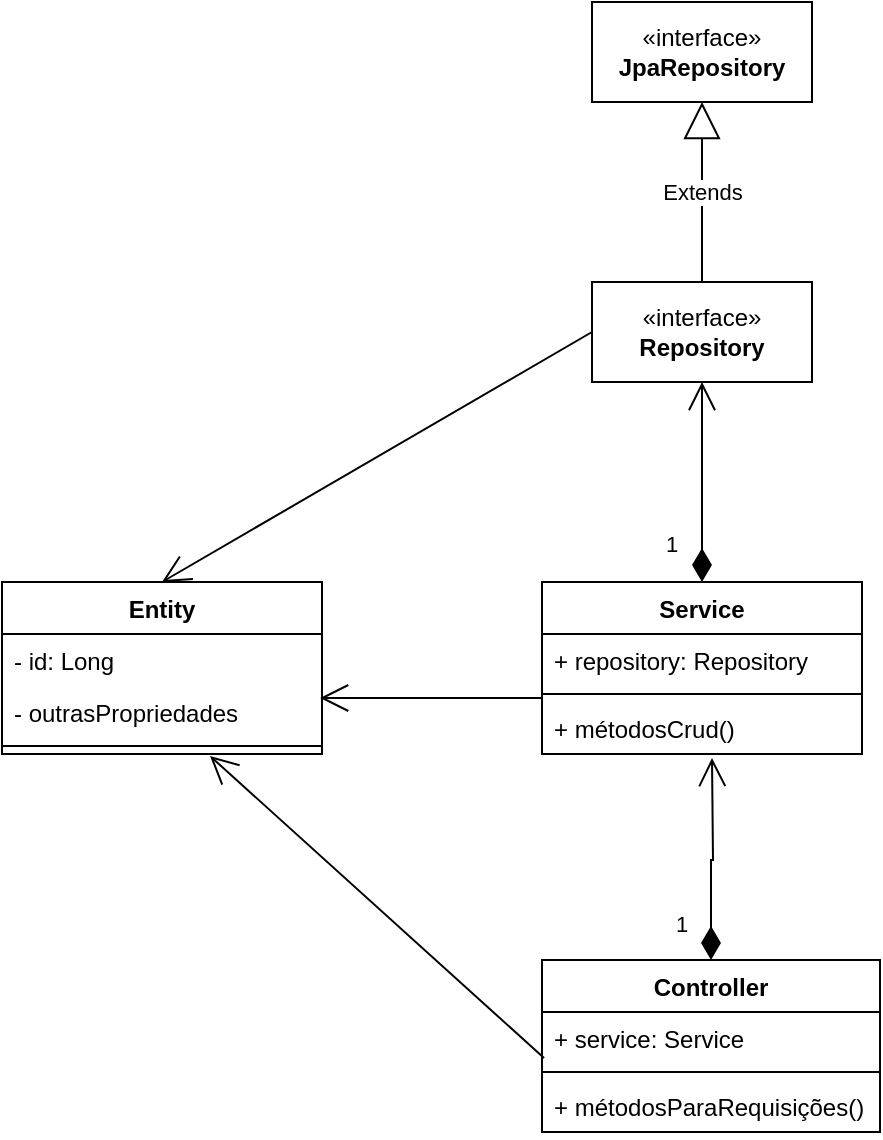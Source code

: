 <mxfile version="21.3.8" type="device">
  <diagram id="C5RBs43oDa-KdzZeNtuy" name="Page-1">
    <mxGraphModel dx="1072" dy="589" grid="0" gridSize="10" guides="1" tooltips="1" connect="1" arrows="1" fold="1" page="1" pageScale="1" pageWidth="827" pageHeight="1169" math="0" shadow="0">
      <root>
        <mxCell id="WIyWlLk6GJQsqaUBKTNV-0" />
        <mxCell id="WIyWlLk6GJQsqaUBKTNV-1" parent="WIyWlLk6GJQsqaUBKTNV-0" />
        <mxCell id="hk1EohHmFdLrDYlSDJ69-0" value="Service" style="swimlane;fontStyle=1;align=center;verticalAlign=top;childLayout=stackLayout;horizontal=1;startSize=26;horizontalStack=0;resizeParent=1;resizeParentMax=0;resizeLast=0;collapsible=1;marginBottom=0;whiteSpace=wrap;html=1;" vertex="1" parent="WIyWlLk6GJQsqaUBKTNV-1">
          <mxGeometry x="310" y="310" width="160" height="86" as="geometry" />
        </mxCell>
        <mxCell id="hk1EohHmFdLrDYlSDJ69-1" value="+ repository: Repository" style="text;strokeColor=none;fillColor=none;align=left;verticalAlign=top;spacingLeft=4;spacingRight=4;overflow=hidden;rotatable=0;points=[[0,0.5],[1,0.5]];portConstraint=eastwest;whiteSpace=wrap;html=1;" vertex="1" parent="hk1EohHmFdLrDYlSDJ69-0">
          <mxGeometry y="26" width="160" height="26" as="geometry" />
        </mxCell>
        <mxCell id="hk1EohHmFdLrDYlSDJ69-2" value="" style="line;strokeWidth=1;fillColor=none;align=left;verticalAlign=middle;spacingTop=-1;spacingLeft=3;spacingRight=3;rotatable=0;labelPosition=right;points=[];portConstraint=eastwest;strokeColor=inherit;" vertex="1" parent="hk1EohHmFdLrDYlSDJ69-0">
          <mxGeometry y="52" width="160" height="8" as="geometry" />
        </mxCell>
        <mxCell id="hk1EohHmFdLrDYlSDJ69-3" value="+ métodosCrud()" style="text;strokeColor=none;fillColor=none;align=left;verticalAlign=top;spacingLeft=4;spacingRight=4;overflow=hidden;rotatable=0;points=[[0,0.5],[1,0.5]];portConstraint=eastwest;whiteSpace=wrap;html=1;" vertex="1" parent="hk1EohHmFdLrDYlSDJ69-0">
          <mxGeometry y="60" width="160" height="26" as="geometry" />
        </mxCell>
        <mxCell id="hk1EohHmFdLrDYlSDJ69-4" value="«interface»&lt;br&gt;&lt;b&gt;Repository&lt;/b&gt;" style="html=1;whiteSpace=wrap;gradientColor=none;" vertex="1" parent="WIyWlLk6GJQsqaUBKTNV-1">
          <mxGeometry x="335" y="160" width="110" height="50" as="geometry" />
        </mxCell>
        <mxCell id="hk1EohHmFdLrDYlSDJ69-5" value="Controller" style="swimlane;fontStyle=1;align=center;verticalAlign=top;childLayout=stackLayout;horizontal=1;startSize=26;horizontalStack=0;resizeParent=1;resizeParentMax=0;resizeLast=0;collapsible=1;marginBottom=0;whiteSpace=wrap;html=1;" vertex="1" parent="WIyWlLk6GJQsqaUBKTNV-1">
          <mxGeometry x="310" y="499" width="169" height="86" as="geometry" />
        </mxCell>
        <mxCell id="hk1EohHmFdLrDYlSDJ69-6" value="+ service: Service" style="text;strokeColor=none;fillColor=none;align=left;verticalAlign=top;spacingLeft=4;spacingRight=4;overflow=hidden;rotatable=0;points=[[0,0.5],[1,0.5]];portConstraint=eastwest;whiteSpace=wrap;html=1;" vertex="1" parent="hk1EohHmFdLrDYlSDJ69-5">
          <mxGeometry y="26" width="169" height="26" as="geometry" />
        </mxCell>
        <mxCell id="hk1EohHmFdLrDYlSDJ69-7" value="" style="line;strokeWidth=1;fillColor=none;align=left;verticalAlign=middle;spacingTop=-1;spacingLeft=3;spacingRight=3;rotatable=0;labelPosition=right;points=[];portConstraint=eastwest;strokeColor=inherit;" vertex="1" parent="hk1EohHmFdLrDYlSDJ69-5">
          <mxGeometry y="52" width="169" height="8" as="geometry" />
        </mxCell>
        <mxCell id="hk1EohHmFdLrDYlSDJ69-8" value="+ métodosParaRequisições()" style="text;strokeColor=none;fillColor=none;align=left;verticalAlign=top;spacingLeft=4;spacingRight=4;overflow=hidden;rotatable=0;points=[[0,0.5],[1,0.5]];portConstraint=eastwest;whiteSpace=wrap;html=1;" vertex="1" parent="hk1EohHmFdLrDYlSDJ69-5">
          <mxGeometry y="60" width="169" height="26" as="geometry" />
        </mxCell>
        <mxCell id="hk1EohHmFdLrDYlSDJ69-9" value="Entity" style="swimlane;fontStyle=1;align=center;verticalAlign=top;childLayout=stackLayout;horizontal=1;startSize=26;horizontalStack=0;resizeParent=1;resizeParentMax=0;resizeLast=0;collapsible=1;marginBottom=0;whiteSpace=wrap;html=1;" vertex="1" parent="WIyWlLk6GJQsqaUBKTNV-1">
          <mxGeometry x="40" y="310" width="160" height="86" as="geometry">
            <mxRectangle x="40" y="310" width="68" height="26" as="alternateBounds" />
          </mxGeometry>
        </mxCell>
        <mxCell id="hk1EohHmFdLrDYlSDJ69-10" value="- id: Long&amp;nbsp;" style="text;strokeColor=none;fillColor=none;align=left;verticalAlign=top;spacingLeft=4;spacingRight=4;overflow=hidden;rotatable=0;points=[[0,0.5],[1,0.5]];portConstraint=eastwest;whiteSpace=wrap;html=1;" vertex="1" parent="hk1EohHmFdLrDYlSDJ69-9">
          <mxGeometry y="26" width="160" height="26" as="geometry" />
        </mxCell>
        <mxCell id="hk1EohHmFdLrDYlSDJ69-30" value="- outrasPropriedades" style="text;strokeColor=none;fillColor=none;align=left;verticalAlign=top;spacingLeft=4;spacingRight=4;overflow=hidden;rotatable=0;points=[[0,0.5],[1,0.5]];portConstraint=eastwest;whiteSpace=wrap;html=1;" vertex="1" parent="hk1EohHmFdLrDYlSDJ69-9">
          <mxGeometry y="52" width="160" height="26" as="geometry" />
        </mxCell>
        <mxCell id="hk1EohHmFdLrDYlSDJ69-11" value="" style="line;strokeWidth=1;fillColor=none;align=left;verticalAlign=middle;spacingTop=-1;spacingLeft=3;spacingRight=3;rotatable=0;labelPosition=right;points=[];portConstraint=eastwest;strokeColor=inherit;" vertex="1" parent="hk1EohHmFdLrDYlSDJ69-9">
          <mxGeometry y="78" width="160" height="8" as="geometry" />
        </mxCell>
        <mxCell id="hk1EohHmFdLrDYlSDJ69-13" value="«interface»&lt;br&gt;&lt;b&gt;JpaRepository&lt;/b&gt;" style="html=1;whiteSpace=wrap;" vertex="1" parent="WIyWlLk6GJQsqaUBKTNV-1">
          <mxGeometry x="335" y="20" width="110" height="50" as="geometry" />
        </mxCell>
        <mxCell id="hk1EohHmFdLrDYlSDJ69-16" value="Extends" style="endArrow=block;endSize=16;endFill=0;html=1;rounded=0;exitX=0.5;exitY=0;exitDx=0;exitDy=0;entryX=0.5;entryY=1;entryDx=0;entryDy=0;" edge="1" parent="WIyWlLk6GJQsqaUBKTNV-1" source="hk1EohHmFdLrDYlSDJ69-4" target="hk1EohHmFdLrDYlSDJ69-13">
          <mxGeometry width="160" relative="1" as="geometry">
            <mxPoint x="400" y="130" as="sourcePoint" />
            <mxPoint x="560" y="130" as="targetPoint" />
          </mxGeometry>
        </mxCell>
        <mxCell id="hk1EohHmFdLrDYlSDJ69-17" value="1" style="endArrow=open;html=1;endSize=12;startArrow=diamondThin;startSize=14;startFill=1;edgeStyle=orthogonalEdgeStyle;align=left;verticalAlign=bottom;rounded=0;exitX=0.5;exitY=0;exitDx=0;exitDy=0;entryX=0.5;entryY=1;entryDx=0;entryDy=0;" edge="1" parent="WIyWlLk6GJQsqaUBKTNV-1" source="hk1EohHmFdLrDYlSDJ69-0" target="hk1EohHmFdLrDYlSDJ69-4">
          <mxGeometry x="-0.8" y="20" relative="1" as="geometry">
            <mxPoint x="330" y="390" as="sourcePoint" />
            <mxPoint x="490" y="390" as="targetPoint" />
            <mxPoint as="offset" />
          </mxGeometry>
        </mxCell>
        <mxCell id="hk1EohHmFdLrDYlSDJ69-19" value="1" style="endArrow=open;html=1;endSize=12;startArrow=diamondThin;startSize=14;startFill=1;edgeStyle=orthogonalEdgeStyle;align=left;verticalAlign=bottom;rounded=0;exitX=0.5;exitY=0;exitDx=0;exitDy=0;" edge="1" parent="WIyWlLk6GJQsqaUBKTNV-1" source="hk1EohHmFdLrDYlSDJ69-5">
          <mxGeometry x="-0.819" y="20" relative="1" as="geometry">
            <mxPoint x="540" y="430" as="sourcePoint" />
            <mxPoint x="395" y="398" as="targetPoint" />
            <mxPoint as="offset" />
          </mxGeometry>
        </mxCell>
        <mxCell id="hk1EohHmFdLrDYlSDJ69-20" value="" style="endArrow=open;endFill=1;endSize=12;html=1;rounded=0;exitX=0;exitY=0.5;exitDx=0;exitDy=0;entryX=0.5;entryY=0;entryDx=0;entryDy=0;" edge="1" parent="WIyWlLk6GJQsqaUBKTNV-1" source="hk1EohHmFdLrDYlSDJ69-4" target="hk1EohHmFdLrDYlSDJ69-9">
          <mxGeometry width="160" relative="1" as="geometry">
            <mxPoint x="140" y="160" as="sourcePoint" />
            <mxPoint x="300" y="160" as="targetPoint" />
          </mxGeometry>
        </mxCell>
        <mxCell id="hk1EohHmFdLrDYlSDJ69-21" value="" style="endArrow=open;endFill=1;endSize=12;html=1;rounded=0;exitX=0;exitY=1.231;exitDx=0;exitDy=0;exitPerimeter=0;entryX=0.994;entryY=-0.077;entryDx=0;entryDy=0;entryPerimeter=0;" edge="1" parent="WIyWlLk6GJQsqaUBKTNV-1" source="hk1EohHmFdLrDYlSDJ69-1">
          <mxGeometry width="160" relative="1" as="geometry">
            <mxPoint x="70" y="490" as="sourcePoint" />
            <mxPoint x="199.04" y="367.998" as="targetPoint" />
          </mxGeometry>
        </mxCell>
        <mxCell id="hk1EohHmFdLrDYlSDJ69-25" value="" style="endArrow=open;endFill=1;endSize=12;html=1;rounded=0;exitX=0.006;exitY=0.885;exitDx=0;exitDy=0;exitPerimeter=0;entryX=0.65;entryY=1.038;entryDx=0;entryDy=0;entryPerimeter=0;" edge="1" parent="WIyWlLk6GJQsqaUBKTNV-1" source="hk1EohHmFdLrDYlSDJ69-6">
          <mxGeometry width="160" relative="1" as="geometry">
            <mxPoint x="80" y="530" as="sourcePoint" />
            <mxPoint x="144" y="396.988" as="targetPoint" />
          </mxGeometry>
        </mxCell>
      </root>
    </mxGraphModel>
  </diagram>
</mxfile>
